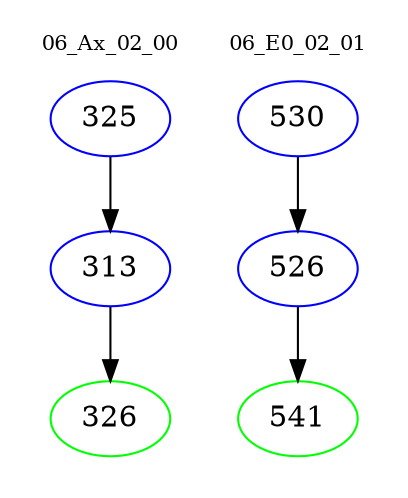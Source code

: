 digraph{
subgraph cluster_0 {
color = white
label = "06_Ax_02_00";
fontsize=10;
T0_325 [label="325", color="blue"]
T0_325 -> T0_313 [color="black"]
T0_313 [label="313", color="blue"]
T0_313 -> T0_326 [color="black"]
T0_326 [label="326", color="green"]
}
subgraph cluster_1 {
color = white
label = "06_E0_02_01";
fontsize=10;
T1_530 [label="530", color="blue"]
T1_530 -> T1_526 [color="black"]
T1_526 [label="526", color="blue"]
T1_526 -> T1_541 [color="black"]
T1_541 [label="541", color="green"]
}
}
